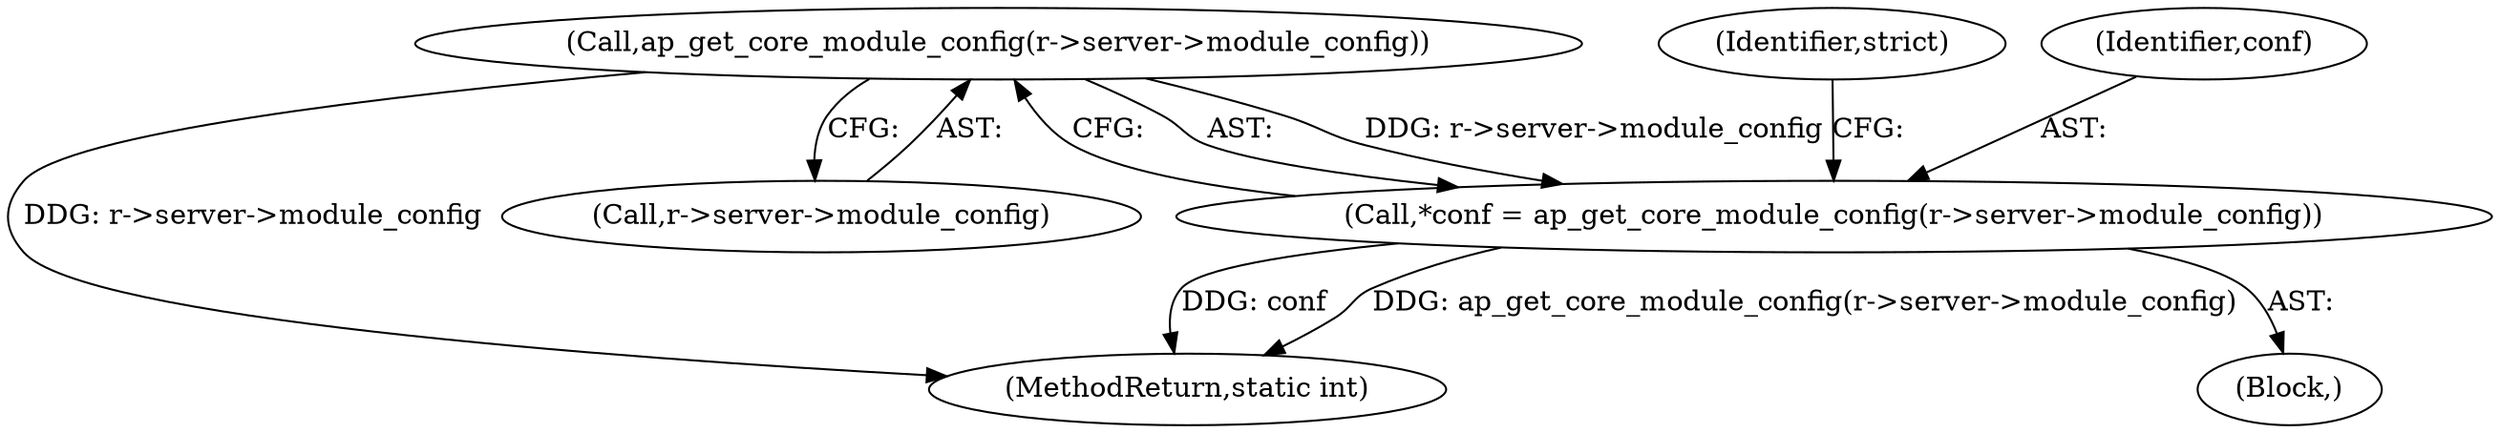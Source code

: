 digraph "0_httpd_6a974059190b8a0c7e499f4ab12fe108127099cb@pointer" {
"1000141" [label="(Call,ap_get_core_module_config(r->server->module_config))"];
"1000139" [label="(Call,*conf = ap_get_core_module_config(r->server->module_config))"];
"1000149" [label="(Identifier,strict)"];
"1000635" [label="(MethodReturn,static int)"];
"1000142" [label="(Call,r->server->module_config)"];
"1000112" [label="(Block,)"];
"1000140" [label="(Identifier,conf)"];
"1000139" [label="(Call,*conf = ap_get_core_module_config(r->server->module_config))"];
"1000141" [label="(Call,ap_get_core_module_config(r->server->module_config))"];
"1000141" -> "1000139"  [label="AST: "];
"1000141" -> "1000142"  [label="CFG: "];
"1000142" -> "1000141"  [label="AST: "];
"1000139" -> "1000141"  [label="CFG: "];
"1000141" -> "1000635"  [label="DDG: r->server->module_config"];
"1000141" -> "1000139"  [label="DDG: r->server->module_config"];
"1000139" -> "1000112"  [label="AST: "];
"1000140" -> "1000139"  [label="AST: "];
"1000149" -> "1000139"  [label="CFG: "];
"1000139" -> "1000635"  [label="DDG: ap_get_core_module_config(r->server->module_config)"];
"1000139" -> "1000635"  [label="DDG: conf"];
}

